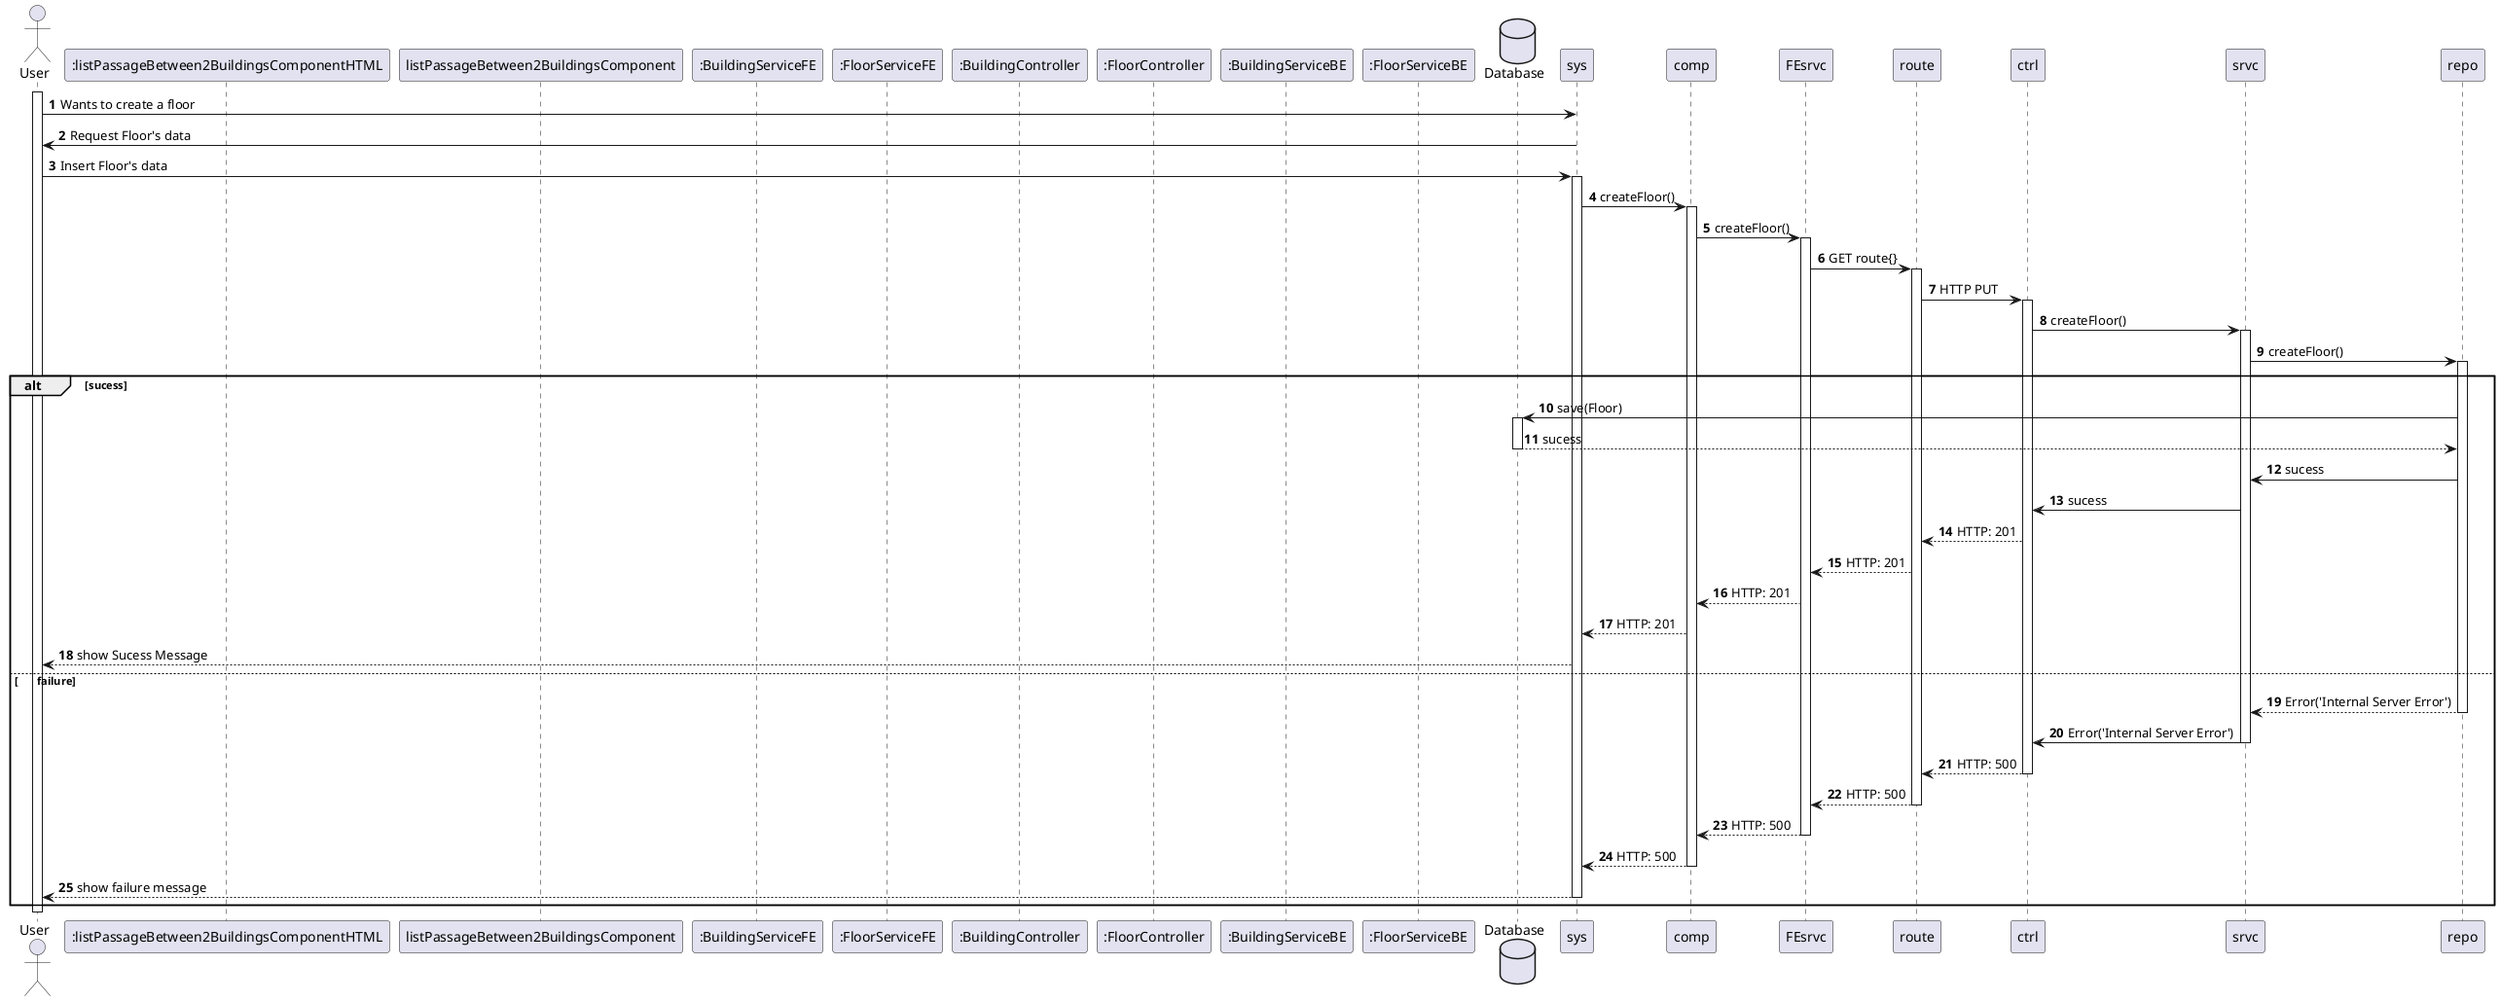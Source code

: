 @startuml
autonumber
actor "User" as user
participant ":listPassageBetween2BuildingsComponentHTML" as ui
participant "listPassageBetween2BuildingsComponent" as component

participant ":BuildingServiceFE" as buildingservicefe
participant ":FloorServiceFE" as floorservicefe
participant ":BuildingController" as buildingctrl
participant ":FloorController" as floorcontroller
participant ":BuildingServiceBE" as buildingservicebe
participant ":FloorServiceBE" as floorservicebe



database "Database" as db

activate user
 user -> sys: Wants to create a floor
 sys -> user: Request Floor's data
 user -> sys: Insert Floor's data
activate sys
sys -> comp : createFloor()
activate comp
comp -> FEsrvc : createFloor()
activate FEsrvc
FEsrvc -> route: GET route{}
activate route
route -> ctrl: HTTP PUT
activate ctrl
ctrl -> srvc: createFloor()
activate srvc
srvc -> repo: createFloor()




alt sucess
    activate repo
    repo -> db: save(Floor)
    activate db
    db --> repo: sucess
    deactivate db
    repo -> srvc: sucess
    
    srvc -> ctrl: sucess
    ctrl --> route : HTTP: 201
    route --> FEsrvc: HTTP: 201
    FEsrvc --> comp: HTTP: 201
    comp --> sys: HTTP: 201
    sys --> user: show Sucess Message
else \tfailure
    repo --> srvc: Error('Internal Server Error')
    deactivate repo
    srvc -> ctrl: Error('Internal Server Error')
    deactivate srvc
    ctrl --> route : HTTP: 500
    deactivate ctrl
    route --> FEsrvc: HTTP: 500
    deactivate route
    FEsrvc --> comp: HTTP: 500
    deactivate FEsrvc 
    comp --> sys: HTTP: 500
    deactivate comp
    sys --> user: show failure message
    deactivate sys
end


deactivate repo
deactivate ctrl
deactivate route
deactivate FEsrvc
deactivate comp
deactivate sys
deactivate user
@enduml